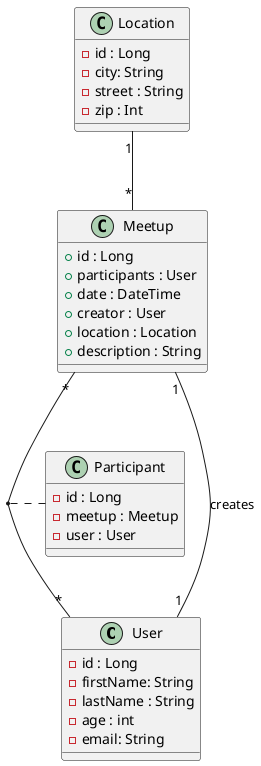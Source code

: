 @startuml
class User {
    - id : Long
    - firstName: String
    - lastName : String
    - age : int
    - email: String
}
class Meetup {
    + id : Long
    + participants : User
    + date : DateTime
    + creator : User
    + location : Location
    + description : String
}

class Location {
    - id : Long
    - city: String
    - street : String
    - zip : Int
}

class Participant {
    - id : Long
    - meetup : Meetup
    - user : User
}



Location "1"--"*" Meetup : ""
Meetup "1"--"1" User : "creates"
Meetup "*"--"*" User : ""
(User, Meetup) .. Participant

@enduml
